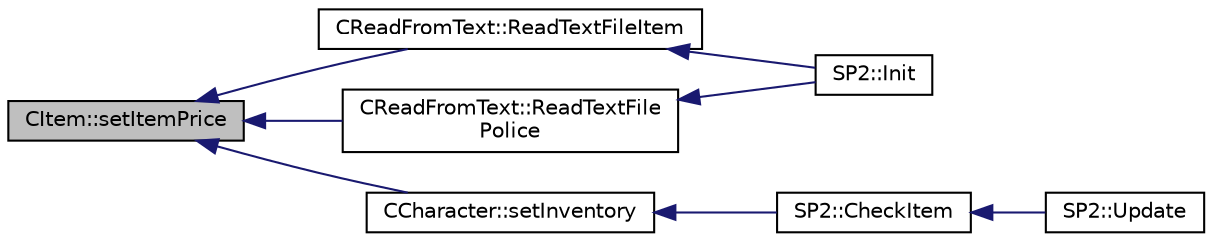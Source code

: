 digraph "CItem::setItemPrice"
{
  bgcolor="transparent";
  edge [fontname="Helvetica",fontsize="10",labelfontname="Helvetica",labelfontsize="10"];
  node [fontname="Helvetica",fontsize="10",shape=record];
  rankdir="LR";
  Node1 [label="CItem::setItemPrice",height=0.2,width=0.4,color="black", fillcolor="grey75", style="filled", fontcolor="black"];
  Node1 -> Node2 [dir="back",color="midnightblue",fontsize="10",style="solid",fontname="Helvetica"];
  Node2 [label="CReadFromText::ReadTextFileItem",height=0.2,width=0.4,color="black",URL="$classCReadFromText.html#a8c58b64d56b923d55af5de6b94af3ea2"];
  Node2 -> Node3 [dir="back",color="midnightblue",fontsize="10",style="solid",fontname="Helvetica"];
  Node3 [label="SP2::Init",height=0.2,width=0.4,color="black",URL="$classSP2.html#a8669c489b6a968f367a4610b254ac992"];
  Node1 -> Node4 [dir="back",color="midnightblue",fontsize="10",style="solid",fontname="Helvetica"];
  Node4 [label="CReadFromText::ReadTextFile\lPolice",height=0.2,width=0.4,color="black",URL="$classCReadFromText.html#a74f0e2ec9ab25e5e89ead8e18ae19a4f"];
  Node4 -> Node3 [dir="back",color="midnightblue",fontsize="10",style="solid",fontname="Helvetica"];
  Node1 -> Node5 [dir="back",color="midnightblue",fontsize="10",style="solid",fontname="Helvetica"];
  Node5 [label="CCharacter::setInventory",height=0.2,width=0.4,color="black",URL="$classCCharacter.html#a2fa127c9f4238f26ab4bab8a47b5ea97"];
  Node5 -> Node6 [dir="back",color="midnightblue",fontsize="10",style="solid",fontname="Helvetica"];
  Node6 [label="SP2::CheckItem",height=0.2,width=0.4,color="black",URL="$classSP2.html#ad2f12ddb7e26a548f20243aead5d02d6"];
  Node6 -> Node7 [dir="back",color="midnightblue",fontsize="10",style="solid",fontname="Helvetica"];
  Node7 [label="SP2::Update",height=0.2,width=0.4,color="black",URL="$classSP2.html#a075edf39d3102610bf7f404ae3b8d38c"];
}
